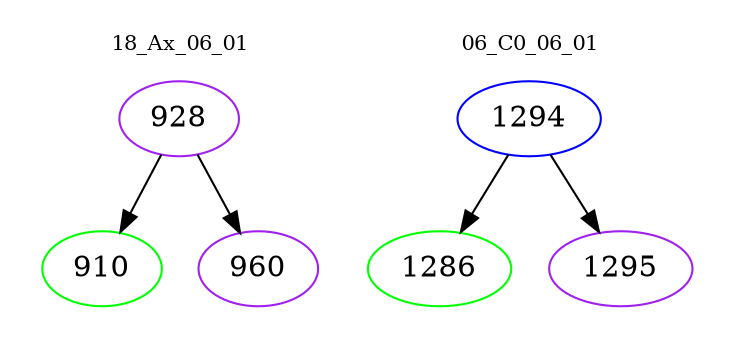 digraph{
subgraph cluster_0 {
color = white
label = "18_Ax_06_01";
fontsize=10;
T0_928 [label="928", color="purple"]
T0_928 -> T0_910 [color="black"]
T0_910 [label="910", color="green"]
T0_928 -> T0_960 [color="black"]
T0_960 [label="960", color="purple"]
}
subgraph cluster_1 {
color = white
label = "06_C0_06_01";
fontsize=10;
T1_1294 [label="1294", color="blue"]
T1_1294 -> T1_1286 [color="black"]
T1_1286 [label="1286", color="green"]
T1_1294 -> T1_1295 [color="black"]
T1_1295 [label="1295", color="purple"]
}
}
